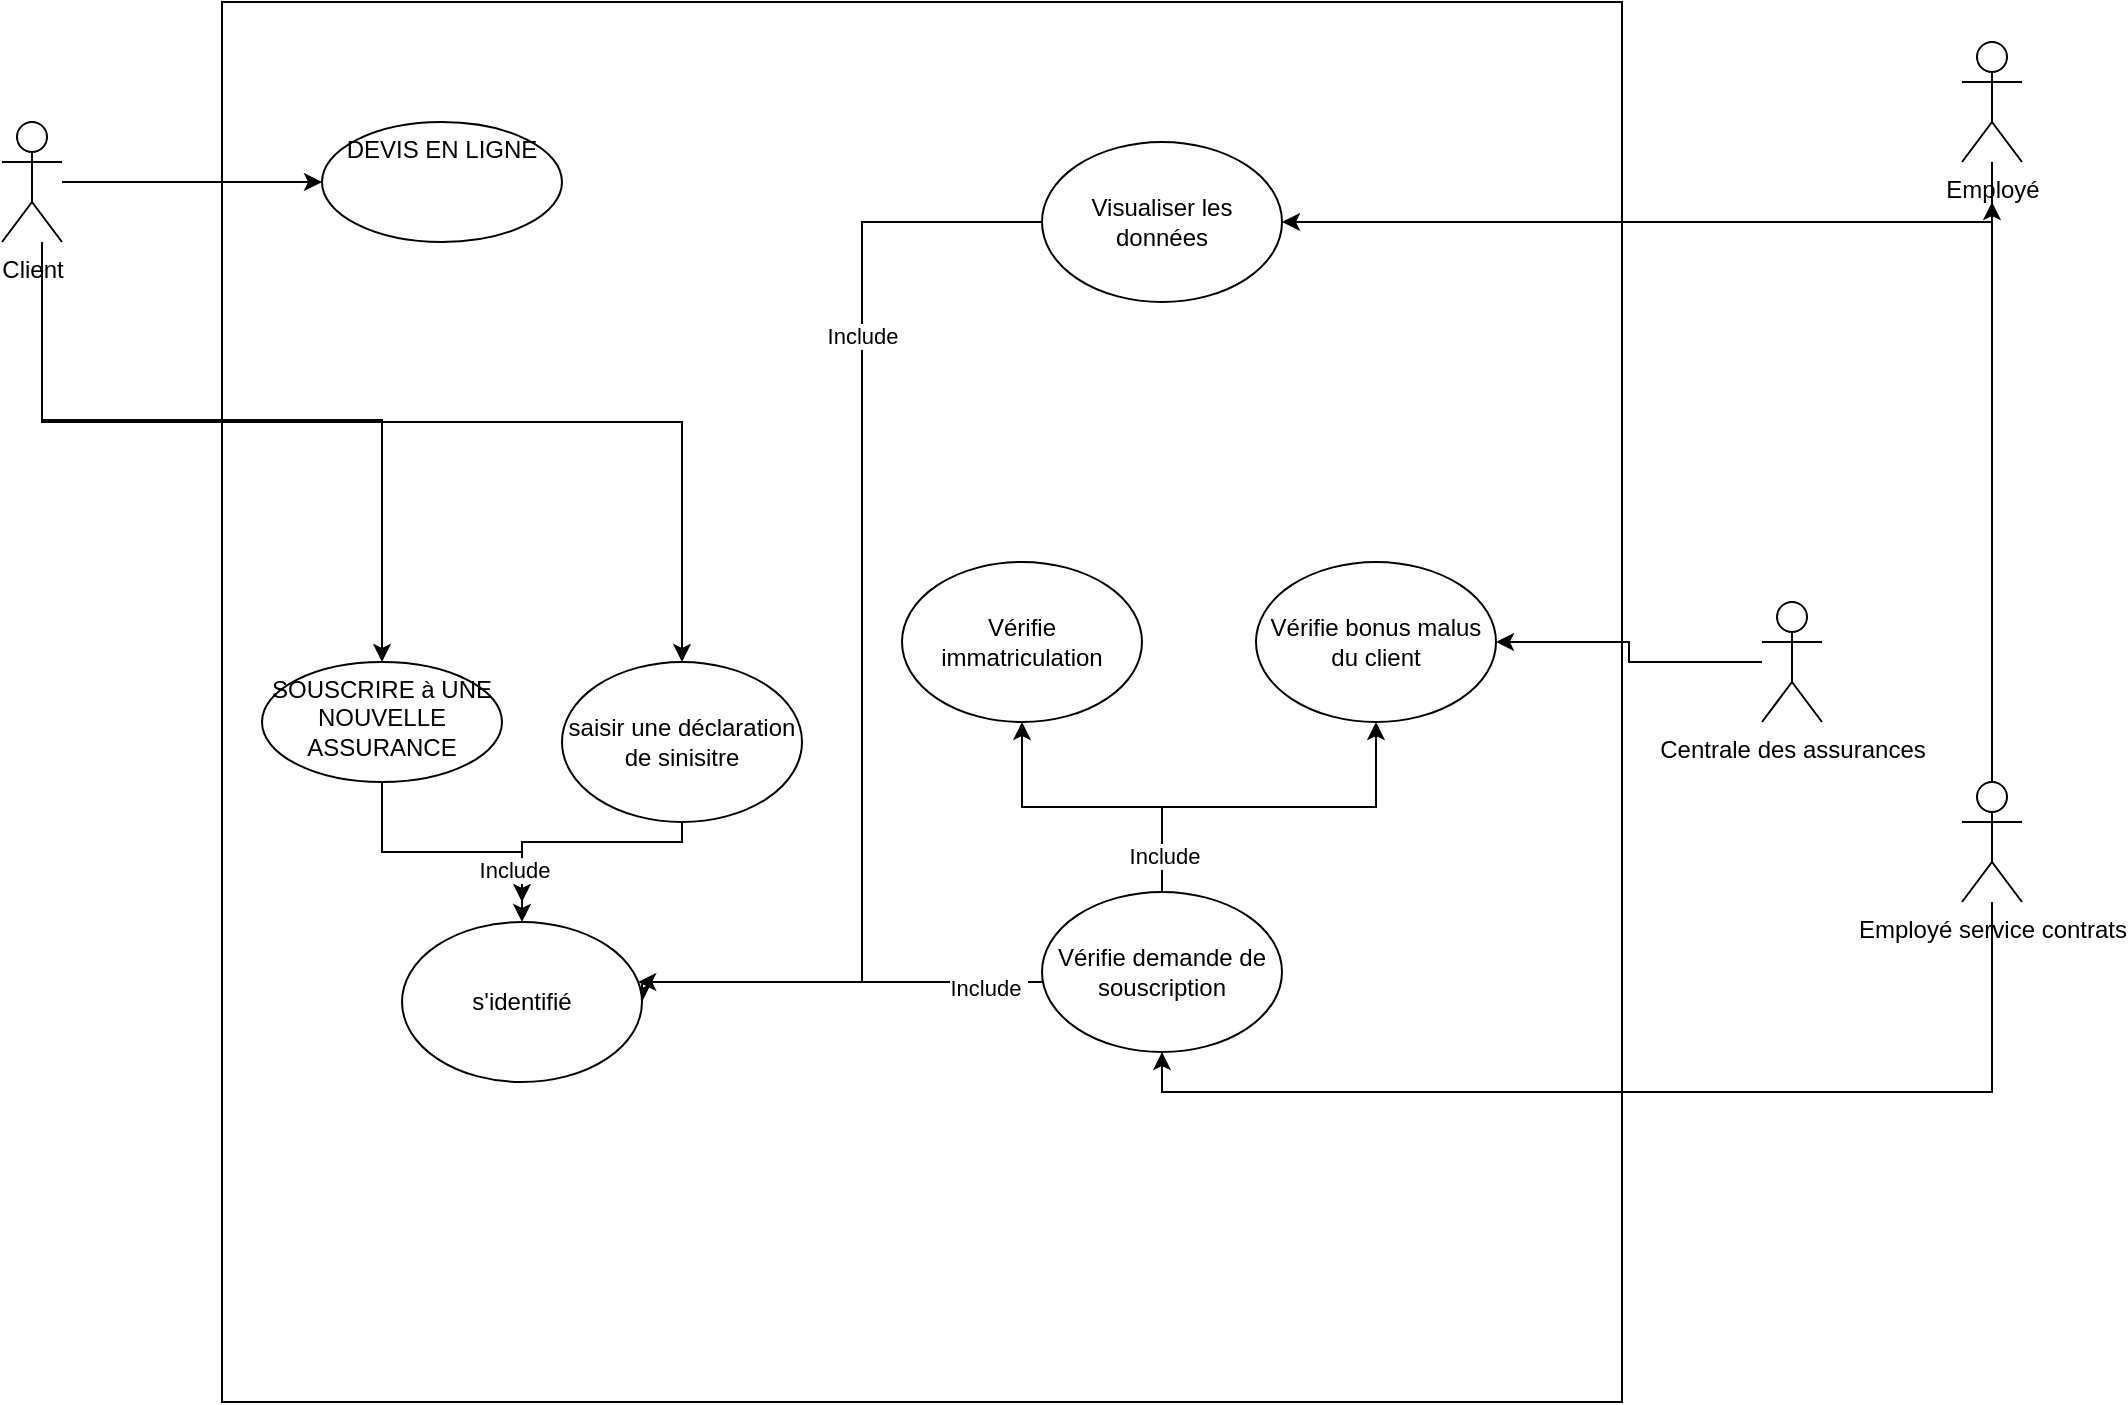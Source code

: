 <mxfile version="20.4.1" type="github">
  <diagram id="wASeUa2gkvr8eXT3rNuY" name="Page-1">
    <mxGraphModel dx="1113" dy="759" grid="1" gridSize="10" guides="1" tooltips="1" connect="1" arrows="1" fold="1" page="1" pageScale="1" pageWidth="827" pageHeight="1169" math="0" shadow="0">
      <root>
        <mxCell id="0" />
        <mxCell id="1" parent="0" />
        <mxCell id="Ll9dgY1xtMy6N5WR52BZ-1" value="" style="whiteSpace=wrap;html=1;aspect=fixed;" vertex="1" parent="1">
          <mxGeometry x="190" y="60" width="700" height="700" as="geometry" />
        </mxCell>
        <mxCell id="Ll9dgY1xtMy6N5WR52BZ-15" value="" style="edgeStyle=orthogonalEdgeStyle;rounded=0;orthogonalLoop=1;jettySize=auto;html=1;" edge="1" parent="1" source="Ll9dgY1xtMy6N5WR52BZ-2" target="Ll9dgY1xtMy6N5WR52BZ-14">
          <mxGeometry relative="1" as="geometry" />
        </mxCell>
        <mxCell id="Ll9dgY1xtMy6N5WR52BZ-27" style="edgeStyle=orthogonalEdgeStyle;rounded=0;orthogonalLoop=1;jettySize=auto;html=1;entryX=0.5;entryY=0;entryDx=0;entryDy=0;" edge="1" parent="1" source="Ll9dgY1xtMy6N5WR52BZ-2" target="Ll9dgY1xtMy6N5WR52BZ-16">
          <mxGeometry relative="1" as="geometry">
            <mxPoint x="283" y="279.04" as="targetPoint" />
            <Array as="points">
              <mxPoint x="100" y="269" />
              <mxPoint x="270" y="269" />
            </Array>
          </mxGeometry>
        </mxCell>
        <mxCell id="Ll9dgY1xtMy6N5WR52BZ-49" style="edgeStyle=orthogonalEdgeStyle;rounded=0;orthogonalLoop=1;jettySize=auto;html=1;" edge="1" parent="1" source="Ll9dgY1xtMy6N5WR52BZ-2" target="Ll9dgY1xtMy6N5WR52BZ-20">
          <mxGeometry relative="1" as="geometry">
            <Array as="points">
              <mxPoint x="100" y="270" />
              <mxPoint x="420" y="270" />
            </Array>
          </mxGeometry>
        </mxCell>
        <mxCell id="Ll9dgY1xtMy6N5WR52BZ-2" value="Client" style="shape=umlActor;verticalLabelPosition=bottom;verticalAlign=top;html=1;outlineConnect=0;" vertex="1" parent="1">
          <mxGeometry x="80" y="120" width="30" height="60" as="geometry" />
        </mxCell>
        <mxCell id="Ll9dgY1xtMy6N5WR52BZ-41" style="edgeStyle=orthogonalEdgeStyle;rounded=0;orthogonalLoop=1;jettySize=auto;html=1;" edge="1" parent="1" source="Ll9dgY1xtMy6N5WR52BZ-3" target="Ll9dgY1xtMy6N5WR52BZ-26">
          <mxGeometry relative="1" as="geometry">
            <Array as="points">
              <mxPoint x="1075" y="170" />
            </Array>
          </mxGeometry>
        </mxCell>
        <mxCell id="Ll9dgY1xtMy6N5WR52BZ-3" value="Employé" style="shape=umlActor;verticalLabelPosition=bottom;verticalAlign=top;html=1;outlineConnect=0;" vertex="1" parent="1">
          <mxGeometry x="1060" y="80" width="30" height="60" as="geometry" />
        </mxCell>
        <mxCell id="Ll9dgY1xtMy6N5WR52BZ-10" style="edgeStyle=orthogonalEdgeStyle;rounded=0;orthogonalLoop=1;jettySize=auto;html=1;exitX=0.5;exitY=0;exitDx=0;exitDy=0;exitPerimeter=0;" edge="1" parent="1" source="Ll9dgY1xtMy6N5WR52BZ-4">
          <mxGeometry relative="1" as="geometry">
            <mxPoint x="1075" y="160" as="targetPoint" />
          </mxGeometry>
        </mxCell>
        <mxCell id="Ll9dgY1xtMy6N5WR52BZ-38" style="edgeStyle=orthogonalEdgeStyle;rounded=0;orthogonalLoop=1;jettySize=auto;html=1;entryX=0.5;entryY=1;entryDx=0;entryDy=0;" edge="1" parent="1" source="Ll9dgY1xtMy6N5WR52BZ-4" target="Ll9dgY1xtMy6N5WR52BZ-34">
          <mxGeometry relative="1" as="geometry">
            <Array as="points">
              <mxPoint x="1075" y="605" />
              <mxPoint x="660" y="605" />
            </Array>
          </mxGeometry>
        </mxCell>
        <mxCell id="Ll9dgY1xtMy6N5WR52BZ-4" value="Employé service contrats" style="shape=umlActor;verticalLabelPosition=bottom;verticalAlign=top;html=1;outlineConnect=0;" vertex="1" parent="1">
          <mxGeometry x="1060" y="450" width="30" height="60" as="geometry" />
        </mxCell>
        <mxCell id="Ll9dgY1xtMy6N5WR52BZ-14" value="DEVIS EN LIGNE" style="ellipse;whiteSpace=wrap;html=1;verticalAlign=top;" vertex="1" parent="1">
          <mxGeometry x="240" y="120" width="120" height="60" as="geometry" />
        </mxCell>
        <mxCell id="Ll9dgY1xtMy6N5WR52BZ-50" style="edgeStyle=orthogonalEdgeStyle;rounded=0;orthogonalLoop=1;jettySize=auto;html=1;entryX=0.5;entryY=0;entryDx=0;entryDy=0;" edge="1" parent="1" source="Ll9dgY1xtMy6N5WR52BZ-16" target="Ll9dgY1xtMy6N5WR52BZ-48">
          <mxGeometry relative="1" as="geometry" />
        </mxCell>
        <mxCell id="Ll9dgY1xtMy6N5WR52BZ-16" value="SOUSCRIRE à UNE NOUVELLE ASSURANCE" style="ellipse;whiteSpace=wrap;html=1;verticalAlign=top;" vertex="1" parent="1">
          <mxGeometry x="210" y="390" width="120" height="60" as="geometry" />
        </mxCell>
        <mxCell id="Ll9dgY1xtMy6N5WR52BZ-19" value="Vérifie bonus malus du client" style="ellipse;whiteSpace=wrap;html=1;" vertex="1" parent="1">
          <mxGeometry x="707" y="340" width="120" height="80" as="geometry" />
        </mxCell>
        <mxCell id="Ll9dgY1xtMy6N5WR52BZ-51" style="edgeStyle=orthogonalEdgeStyle;rounded=0;orthogonalLoop=1;jettySize=auto;html=1;" edge="1" parent="1" source="Ll9dgY1xtMy6N5WR52BZ-20">
          <mxGeometry relative="1" as="geometry">
            <mxPoint x="340" y="510.0" as="targetPoint" />
            <Array as="points">
              <mxPoint x="420" y="480" />
              <mxPoint x="340" y="480" />
            </Array>
          </mxGeometry>
        </mxCell>
        <mxCell id="Ll9dgY1xtMy6N5WR52BZ-52" value="Include" style="edgeLabel;html=1;align=center;verticalAlign=middle;resizable=0;points=[];" vertex="1" connectable="0" parent="Ll9dgY1xtMy6N5WR52BZ-51">
          <mxGeometry x="0.733" y="-4" relative="1" as="geometry">
            <mxPoint as="offset" />
          </mxGeometry>
        </mxCell>
        <mxCell id="Ll9dgY1xtMy6N5WR52BZ-20" value="saisir une déclaration de sinisitre" style="ellipse;whiteSpace=wrap;html=1;" vertex="1" parent="1">
          <mxGeometry x="360" y="390" width="120" height="80" as="geometry" />
        </mxCell>
        <mxCell id="Ll9dgY1xtMy6N5WR52BZ-22" value="Vérifie immatriculation" style="ellipse;whiteSpace=wrap;html=1;" vertex="1" parent="1">
          <mxGeometry x="530" y="340" width="120" height="80" as="geometry" />
        </mxCell>
        <mxCell id="Ll9dgY1xtMy6N5WR52BZ-40" style="edgeStyle=orthogonalEdgeStyle;rounded=0;orthogonalLoop=1;jettySize=auto;html=1;" edge="1" parent="1" source="Ll9dgY1xtMy6N5WR52BZ-23" target="Ll9dgY1xtMy6N5WR52BZ-19">
          <mxGeometry relative="1" as="geometry" />
        </mxCell>
        <mxCell id="Ll9dgY1xtMy6N5WR52BZ-23" value="Centrale des assurances" style="shape=umlActor;verticalLabelPosition=bottom;verticalAlign=top;html=1;outlineConnect=0;" vertex="1" parent="1">
          <mxGeometry x="960" y="360" width="30" height="60" as="geometry" />
        </mxCell>
        <mxCell id="Ll9dgY1xtMy6N5WR52BZ-45" style="edgeStyle=orthogonalEdgeStyle;rounded=0;orthogonalLoop=1;jettySize=auto;html=1;" edge="1" parent="1" source="Ll9dgY1xtMy6N5WR52BZ-26" target="Ll9dgY1xtMy6N5WR52BZ-48">
          <mxGeometry relative="1" as="geometry">
            <mxPoint x="400" y="270" as="targetPoint" />
            <Array as="points">
              <mxPoint x="510" y="170" />
              <mxPoint x="510" y="550" />
            </Array>
          </mxGeometry>
        </mxCell>
        <mxCell id="Ll9dgY1xtMy6N5WR52BZ-47" value="Include" style="edgeLabel;html=1;align=center;verticalAlign=middle;resizable=0;points=[];" vertex="1" connectable="0" parent="Ll9dgY1xtMy6N5WR52BZ-45">
          <mxGeometry x="-0.497" relative="1" as="geometry">
            <mxPoint as="offset" />
          </mxGeometry>
        </mxCell>
        <mxCell id="Ll9dgY1xtMy6N5WR52BZ-26" value="Visualiser les données" style="ellipse;whiteSpace=wrap;html=1;" vertex="1" parent="1">
          <mxGeometry x="600" y="130" width="120" height="80" as="geometry" />
        </mxCell>
        <mxCell id="Ll9dgY1xtMy6N5WR52BZ-35" style="edgeStyle=orthogonalEdgeStyle;rounded=0;orthogonalLoop=1;jettySize=auto;html=1;entryX=0.5;entryY=1;entryDx=0;entryDy=0;" edge="1" parent="1" source="Ll9dgY1xtMy6N5WR52BZ-34" target="Ll9dgY1xtMy6N5WR52BZ-22">
          <mxGeometry relative="1" as="geometry" />
        </mxCell>
        <mxCell id="Ll9dgY1xtMy6N5WR52BZ-36" style="edgeStyle=orthogonalEdgeStyle;rounded=0;orthogonalLoop=1;jettySize=auto;html=1;entryX=0.5;entryY=1;entryDx=0;entryDy=0;" edge="1" parent="1" source="Ll9dgY1xtMy6N5WR52BZ-34" target="Ll9dgY1xtMy6N5WR52BZ-19">
          <mxGeometry relative="1" as="geometry" />
        </mxCell>
        <mxCell id="Ll9dgY1xtMy6N5WR52BZ-37" value="Include" style="edgeLabel;html=1;align=center;verticalAlign=middle;resizable=0;points=[];" vertex="1" connectable="0" parent="Ll9dgY1xtMy6N5WR52BZ-36">
          <mxGeometry x="-0.812" y="-1" relative="1" as="geometry">
            <mxPoint as="offset" />
          </mxGeometry>
        </mxCell>
        <mxCell id="Ll9dgY1xtMy6N5WR52BZ-44" style="edgeStyle=orthogonalEdgeStyle;rounded=0;orthogonalLoop=1;jettySize=auto;html=1;entryX=1;entryY=0.5;entryDx=0;entryDy=0;" edge="1" parent="1" source="Ll9dgY1xtMy6N5WR52BZ-34" target="Ll9dgY1xtMy6N5WR52BZ-48">
          <mxGeometry relative="1" as="geometry">
            <mxPoint x="391.91" y="290.059" as="targetPoint" />
            <Array as="points">
              <mxPoint x="400" y="550" />
            </Array>
          </mxGeometry>
        </mxCell>
        <mxCell id="Ll9dgY1xtMy6N5WR52BZ-46" value="Include&amp;nbsp;" style="edgeLabel;html=1;align=center;verticalAlign=middle;resizable=0;points=[];" vertex="1" connectable="0" parent="Ll9dgY1xtMy6N5WR52BZ-44">
          <mxGeometry x="-0.74" y="3" relative="1" as="geometry">
            <mxPoint as="offset" />
          </mxGeometry>
        </mxCell>
        <mxCell id="Ll9dgY1xtMy6N5WR52BZ-34" value="Vérifie demande de souscription" style="ellipse;whiteSpace=wrap;html=1;" vertex="1" parent="1">
          <mxGeometry x="600" y="505" width="120" height="80" as="geometry" />
        </mxCell>
        <mxCell id="Ll9dgY1xtMy6N5WR52BZ-48" value="s&#39;identifié" style="ellipse;whiteSpace=wrap;html=1;" vertex="1" parent="1">
          <mxGeometry x="280" y="520" width="120" height="80" as="geometry" />
        </mxCell>
      </root>
    </mxGraphModel>
  </diagram>
</mxfile>
